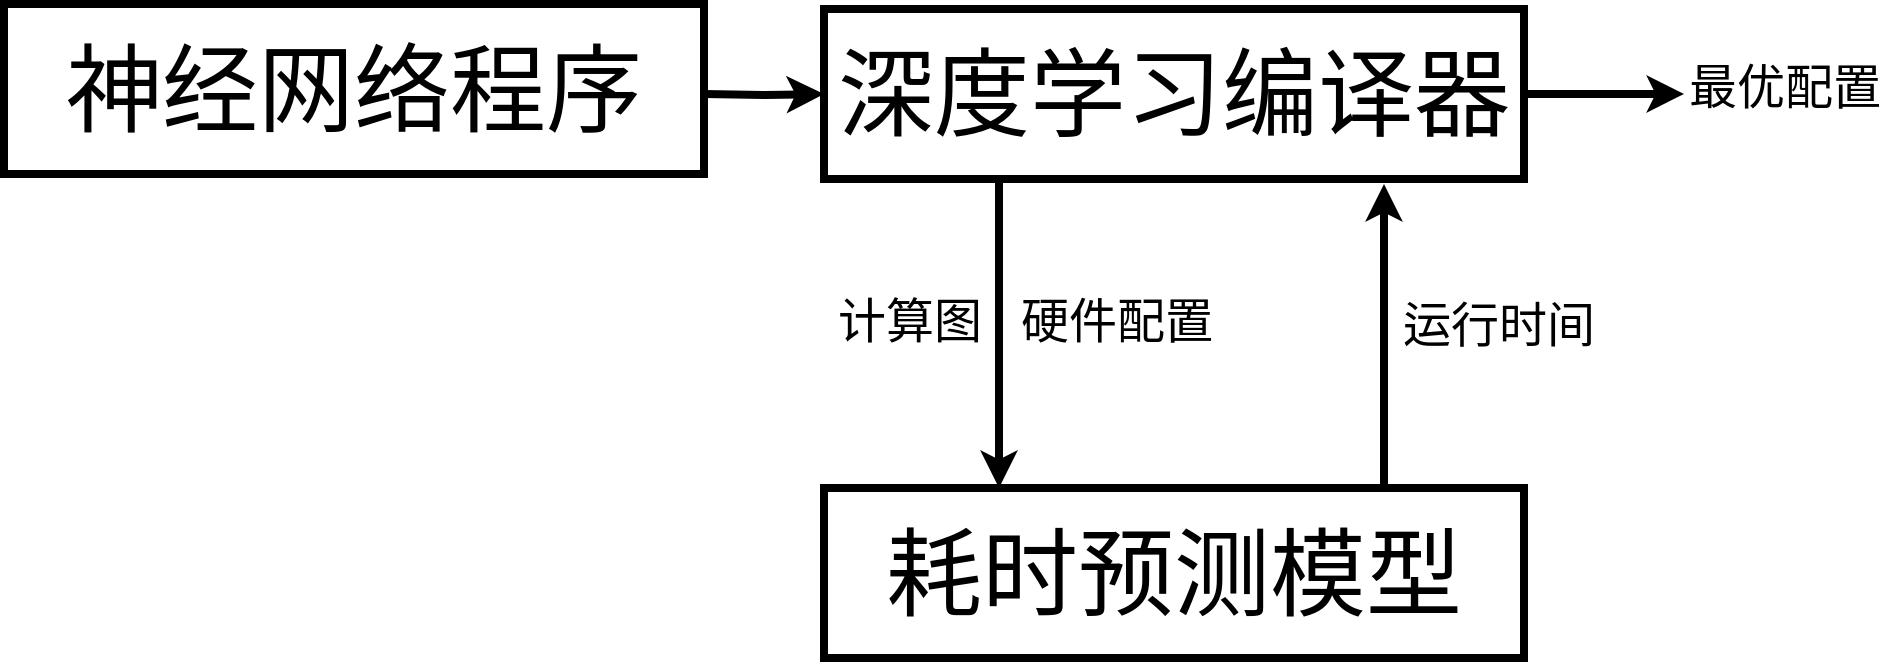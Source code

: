 <mxfile version="19.0.1" type="device"><diagram id="2kvotSVm9ZjI-9BnenUH" name="Page-1"><mxGraphModel dx="1422" dy="713" grid="1" gridSize="10" guides="1" tooltips="1" connect="1" arrows="1" fold="1" page="1" pageScale="1" pageWidth="827" pageHeight="1169" math="0" shadow="0"><root><mxCell id="0"/><mxCell id="1" parent="0"/><mxCell id="AtzYm2pyG1qg8Pye71Wr-17" value="" style="edgeStyle=orthogonalEdgeStyle;rounded=0;orthogonalLoop=1;jettySize=auto;html=1;fontSize=48;strokeWidth=4;" edge="1" parent="1" target="AtzYm2pyG1qg8Pye71Wr-16"><mxGeometry relative="1" as="geometry"><mxPoint x="380" y="345.0" as="sourcePoint"/></mxGeometry></mxCell><mxCell id="AtzYm2pyG1qg8Pye71Wr-35" value="" style="edgeStyle=orthogonalEdgeStyle;rounded=0;orthogonalLoop=1;jettySize=auto;html=1;fontSize=18;strokeWidth=4;" edge="1" parent="1" source="AtzYm2pyG1qg8Pye71Wr-16"><mxGeometry relative="1" as="geometry"><mxPoint x="870" y="345" as="targetPoint"/></mxGeometry></mxCell><mxCell id="AtzYm2pyG1qg8Pye71Wr-16" value="深度学习编译器" style="rounded=0;whiteSpace=wrap;html=1;fontSize=48;strokeColor=default;strokeWidth=4;" vertex="1" parent="1"><mxGeometry x="440" y="302.5" width="350" height="85" as="geometry"/></mxCell><mxCell id="AtzYm2pyG1qg8Pye71Wr-21" value="" style="endArrow=classic;html=1;rounded=0;fontSize=48;strokeWidth=4;entryX=0.25;entryY=0;entryDx=0;entryDy=0;exitX=0.25;exitY=1;exitDx=0;exitDy=0;" edge="1" parent="1" source="AtzYm2pyG1qg8Pye71Wr-16" target="AtzYm2pyG1qg8Pye71Wr-26"><mxGeometry width="50" height="50" relative="1" as="geometry"><mxPoint x="540" y="390" as="sourcePoint"/><mxPoint x="540.52" y="538" as="targetPoint"/></mxGeometry></mxCell><mxCell id="AtzYm2pyG1qg8Pye71Wr-22" value="&lt;div&gt;&lt;font style=&quot;font-size: 24px;&quot;&gt;计算图&lt;/font&gt;&lt;/div&gt;" style="text;html=1;strokeColor=none;fillColor=none;align=center;verticalAlign=middle;whiteSpace=wrap;rounded=0;fontSize=48;" vertex="1" parent="1"><mxGeometry x="440" y="450" width="86" as="geometry"/></mxCell><mxCell id="AtzYm2pyG1qg8Pye71Wr-23" value="&lt;font style=&quot;font-size: 24px;&quot;&gt;硬件配置&lt;/font&gt;" style="text;html=1;strokeColor=none;fillColor=none;align=center;verticalAlign=middle;whiteSpace=wrap;rounded=0;fontSize=48;" vertex="1" parent="1"><mxGeometry x="533" y="450" width="107" as="geometry"/></mxCell><mxCell id="AtzYm2pyG1qg8Pye71Wr-26" value="耗时预测模型" style="rounded=0;whiteSpace=wrap;html=1;fontSize=48;strokeColor=default;strokeWidth=4;" vertex="1" parent="1"><mxGeometry x="440" y="542" width="350" height="85" as="geometry"/></mxCell><mxCell id="AtzYm2pyG1qg8Pye71Wr-32" value="" style="endArrow=classic;html=1;rounded=0;fontSize=18;strokeWidth=4;" edge="1" parent="1"><mxGeometry width="50" height="50" relative="1" as="geometry"><mxPoint x="720" y="540" as="sourcePoint"/><mxPoint x="720" y="390" as="targetPoint"/></mxGeometry></mxCell><mxCell id="AtzYm2pyG1qg8Pye71Wr-33" value="&lt;font style=&quot;font-size: 24px;&quot;&gt;运行时间&lt;/font&gt;" style="text;html=1;strokeColor=none;fillColor=none;align=center;verticalAlign=middle;whiteSpace=wrap;rounded=0;fontSize=48;" vertex="1" parent="1"><mxGeometry x="725" y="452" width="105" as="geometry"/></mxCell><mxCell id="AtzYm2pyG1qg8Pye71Wr-44" value="&lt;font style=&quot;font-size: 24px;&quot;&gt;最优配置&lt;/font&gt;" style="text;html=1;strokeColor=none;fillColor=none;align=center;verticalAlign=middle;whiteSpace=wrap;rounded=0;fontSize=48;" vertex="1" parent="1"><mxGeometry x="871" y="333" width="99" as="geometry"/></mxCell><mxCell id="AtzYm2pyG1qg8Pye71Wr-45" value="神经网络程序" style="rounded=0;whiteSpace=wrap;html=1;fontSize=48;strokeColor=default;strokeWidth=4;" vertex="1" parent="1"><mxGeometry x="30" y="300" width="350" height="85" as="geometry"/></mxCell></root></mxGraphModel></diagram></mxfile>